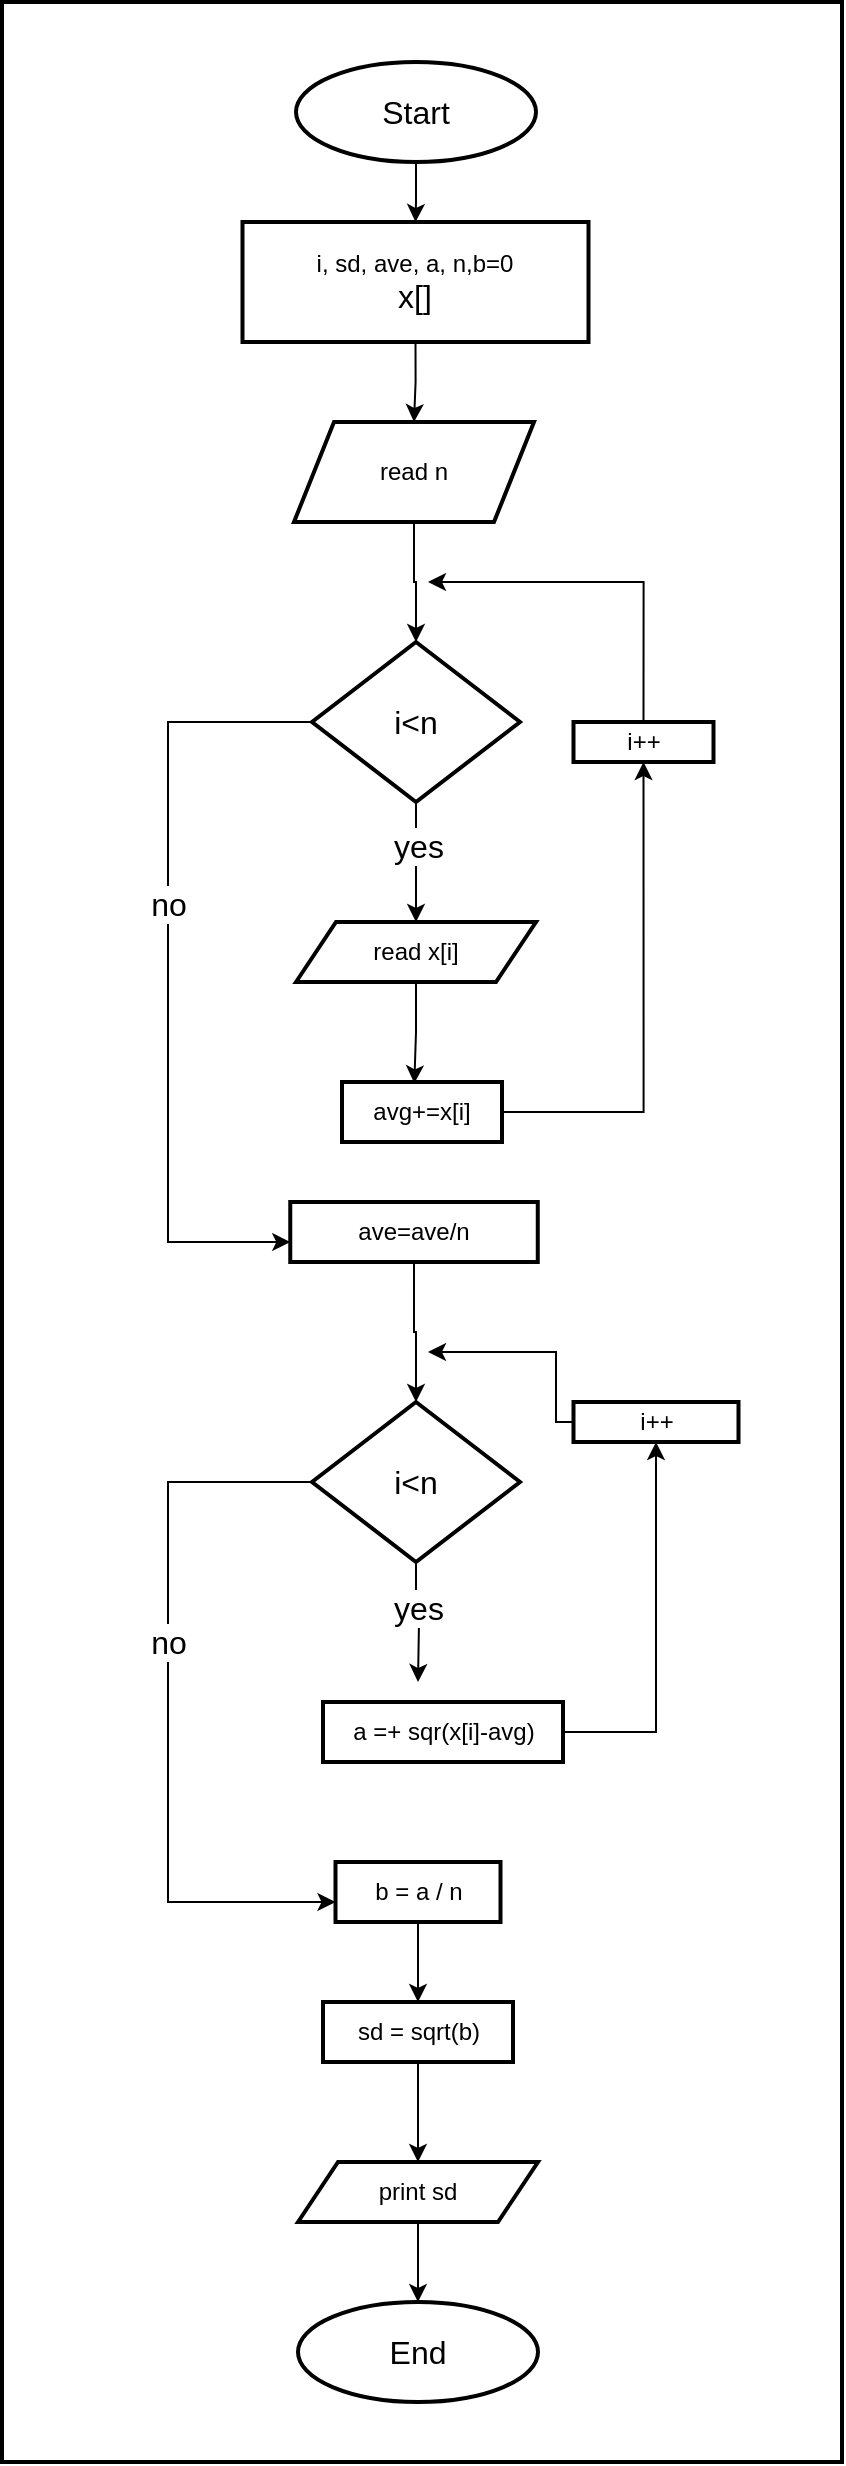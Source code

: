 <mxfile version="20.8.23" type="device"><diagram name="Page-1" id="atzYAzcM3_QzNOV6T3y3"><mxGraphModel dx="600" dy="1478" grid="1" gridSize="10" guides="1" tooltips="1" connect="1" arrows="1" fold="1" page="1" pageScale="1" pageWidth="827" pageHeight="1169" math="0" shadow="0"><root><mxCell id="0"/><mxCell id="1" parent="0"/><mxCell id="oMruXI8ejN_fq3d-22yW-94" value="" style="rounded=0;whiteSpace=wrap;html=1;strokeWidth=2;" vertex="1" parent="1"><mxGeometry x="207" width="420" height="1230" as="geometry"/></mxCell><mxCell id="oMruXI8ejN_fq3d-22yW-4" value="" style="edgeStyle=orthogonalEdgeStyle;rounded=0;orthogonalLoop=1;jettySize=auto;html=1;fontSize=16;entryX=0.5;entryY=0;entryDx=0;entryDy=0;" edge="1" parent="1" source="oMruXI8ejN_fq3d-22yW-1" target="oMruXI8ejN_fq3d-22yW-93"><mxGeometry relative="1" as="geometry"><mxPoint x="414" y="110" as="targetPoint"/></mxGeometry></mxCell><mxCell id="oMruXI8ejN_fq3d-22yW-1" value="Start" style="ellipse;whiteSpace=wrap;html=1;strokeWidth=2;fontStyle=0;fontSize=16;" vertex="1" parent="1"><mxGeometry x="354" y="30" width="120" height="50" as="geometry"/></mxCell><mxCell id="oMruXI8ejN_fq3d-22yW-6" value="" style="edgeStyle=orthogonalEdgeStyle;rounded=0;orthogonalLoop=1;jettySize=auto;html=1;fontSize=16;entryX=0.5;entryY=0;entryDx=0;entryDy=0;exitX=0.5;exitY=1;exitDx=0;exitDy=0;" edge="1" parent="1" source="oMruXI8ejN_fq3d-22yW-93" target="oMruXI8ejN_fq3d-22yW-91"><mxGeometry relative="1" as="geometry"><mxPoint x="414" y="170" as="sourcePoint"/><mxPoint x="414" y="200" as="targetPoint"/></mxGeometry></mxCell><mxCell id="oMruXI8ejN_fq3d-22yW-8" value="" style="edgeStyle=orthogonalEdgeStyle;rounded=0;orthogonalLoop=1;jettySize=auto;html=1;fontSize=16;exitX=0.5;exitY=1;exitDx=0;exitDy=0;" edge="1" parent="1" source="oMruXI8ejN_fq3d-22yW-91" target="oMruXI8ejN_fq3d-22yW-7"><mxGeometry relative="1" as="geometry"><mxPoint x="414" y="260.0" as="sourcePoint"/></mxGeometry></mxCell><mxCell id="oMruXI8ejN_fq3d-22yW-17" value="" style="edgeStyle=orthogonalEdgeStyle;rounded=0;orthogonalLoop=1;jettySize=auto;html=1;fontSize=16;entryX=0.5;entryY=0;entryDx=0;entryDy=0;" edge="1" parent="1" source="oMruXI8ejN_fq3d-22yW-7" target="oMruXI8ejN_fq3d-22yW-88"><mxGeometry relative="1" as="geometry"><mxPoint x="414" y="450" as="targetPoint"/></mxGeometry></mxCell><mxCell id="oMruXI8ejN_fq3d-22yW-19" value="yes" style="edgeLabel;html=1;align=center;verticalAlign=middle;resizable=0;points=[];fontSize=16;" vertex="1" connectable="0" parent="oMruXI8ejN_fq3d-22yW-17"><mxGeometry x="-0.262" y="1" relative="1" as="geometry"><mxPoint as="offset"/></mxGeometry></mxCell><mxCell id="oMruXI8ejN_fq3d-22yW-32" style="edgeStyle=orthogonalEdgeStyle;rounded=0;orthogonalLoop=1;jettySize=auto;html=1;fontSize=16;" edge="1" parent="1" source="oMruXI8ejN_fq3d-22yW-7" target="oMruXI8ejN_fq3d-22yW-84"><mxGeometry relative="1" as="geometry"><mxPoint x="364" y="620" as="targetPoint"/><Array as="points"><mxPoint x="290" y="360"/><mxPoint x="290" y="620"/></Array></mxGeometry></mxCell><mxCell id="oMruXI8ejN_fq3d-22yW-33" value="no" style="edgeLabel;html=1;align=center;verticalAlign=middle;resizable=0;points=[];fontSize=16;" vertex="1" connectable="0" parent="oMruXI8ejN_fq3d-22yW-32"><mxGeometry x="-0.172" relative="1" as="geometry"><mxPoint as="offset"/></mxGeometry></mxCell><mxCell id="oMruXI8ejN_fq3d-22yW-7" value="i&amp;lt;n" style="rhombus;whiteSpace=wrap;html=1;strokeWidth=2;fontSize=16;" vertex="1" parent="1"><mxGeometry x="362" y="320" width="104" height="80" as="geometry"/></mxCell><mxCell id="oMruXI8ejN_fq3d-22yW-22" value="" style="edgeStyle=orthogonalEdgeStyle;rounded=0;orthogonalLoop=1;jettySize=auto;html=1;fontSize=16;entryX=0.452;entryY=0.022;entryDx=0;entryDy=0;exitX=0.5;exitY=1;exitDx=0;exitDy=0;entryPerimeter=0;" edge="1" parent="1" source="oMruXI8ejN_fq3d-22yW-88" target="oMruXI8ejN_fq3d-22yW-85"><mxGeometry relative="1" as="geometry"><mxPoint x="414" y="490" as="sourcePoint"/><mxPoint x="414" y="530" as="targetPoint"/></mxGeometry></mxCell><mxCell id="oMruXI8ejN_fq3d-22yW-50" value="" style="edgeStyle=orthogonalEdgeStyle;rounded=0;orthogonalLoop=1;jettySize=auto;html=1;fontSize=16;exitX=0.5;exitY=1;exitDx=0;exitDy=0;" edge="1" parent="1" target="oMruXI8ejN_fq3d-22yW-55" source="oMruXI8ejN_fq3d-22yW-84"><mxGeometry relative="1" as="geometry"><mxPoint x="414" y="640" as="sourcePoint"/></mxGeometry></mxCell><mxCell id="oMruXI8ejN_fq3d-22yW-51" value="" style="edgeStyle=orthogonalEdgeStyle;rounded=0;orthogonalLoop=1;jettySize=auto;html=1;fontSize=16;entryX=0.5;entryY=0;entryDx=0;entryDy=0;" edge="1" parent="1" source="oMruXI8ejN_fq3d-22yW-55"><mxGeometry relative="1" as="geometry"><mxPoint x="415" y="840" as="targetPoint"/></mxGeometry></mxCell><mxCell id="oMruXI8ejN_fq3d-22yW-52" value="yes" style="edgeLabel;html=1;align=center;verticalAlign=middle;resizable=0;points=[];fontSize=16;" vertex="1" connectable="0" parent="oMruXI8ejN_fq3d-22yW-51"><mxGeometry x="-0.262" y="1" relative="1" as="geometry"><mxPoint as="offset"/></mxGeometry></mxCell><mxCell id="oMruXI8ejN_fq3d-22yW-53" style="edgeStyle=orthogonalEdgeStyle;rounded=0;orthogonalLoop=1;jettySize=auto;html=1;fontSize=16;" edge="1" parent="1" source="oMruXI8ejN_fq3d-22yW-55" target="oMruXI8ejN_fq3d-22yW-80"><mxGeometry relative="1" as="geometry"><mxPoint x="365" y="950" as="targetPoint"/><Array as="points"><mxPoint x="290" y="740"/><mxPoint x="290" y="950"/></Array></mxGeometry></mxCell><mxCell id="oMruXI8ejN_fq3d-22yW-54" value="no" style="edgeLabel;html=1;align=center;verticalAlign=middle;resizable=0;points=[];fontSize=16;" vertex="1" connectable="0" parent="oMruXI8ejN_fq3d-22yW-53"><mxGeometry x="-0.172" relative="1" as="geometry"><mxPoint as="offset"/></mxGeometry></mxCell><mxCell id="oMruXI8ejN_fq3d-22yW-55" value="i&amp;lt;n" style="rhombus;whiteSpace=wrap;html=1;strokeWidth=2;fontSize=16;" vertex="1" parent="1"><mxGeometry x="362" y="700" width="104" height="80" as="geometry"/></mxCell><mxCell id="oMruXI8ejN_fq3d-22yW-65" style="edgeStyle=orthogonalEdgeStyle;rounded=0;orthogonalLoop=1;jettySize=auto;html=1;exitX=0;exitY=0.5;exitDx=0;exitDy=0;" edge="1" parent="1" source="oMruXI8ejN_fq3d-22yW-83"><mxGeometry relative="1" as="geometry"><mxPoint x="420" y="675" as="targetPoint"/><mxPoint x="484" y="715" as="sourcePoint"/><Array as="points"><mxPoint x="484" y="710"/><mxPoint x="484" y="675"/></Array></mxGeometry></mxCell><mxCell id="oMruXI8ejN_fq3d-22yW-79" style="edgeStyle=orthogonalEdgeStyle;rounded=0;orthogonalLoop=1;jettySize=auto;html=1;exitX=0.5;exitY=1;exitDx=0;exitDy=0;entryX=0.5;entryY=0;entryDx=0;entryDy=0;" edge="1" parent="1" source="oMruXI8ejN_fq3d-22yW-80" target="oMruXI8ejN_fq3d-22yW-78"><mxGeometry relative="1" as="geometry"><mxPoint x="415" y="970" as="sourcePoint"/></mxGeometry></mxCell><mxCell id="oMruXI8ejN_fq3d-22yW-76" style="edgeStyle=orthogonalEdgeStyle;rounded=0;orthogonalLoop=1;jettySize=auto;html=1;exitX=0.5;exitY=1;exitDx=0;exitDy=0;entryX=0.5;entryY=0;entryDx=0;entryDy=0;" edge="1" parent="1" source="oMruXI8ejN_fq3d-22yW-78" target="oMruXI8ejN_fq3d-22yW-74"><mxGeometry relative="1" as="geometry"><mxPoint x="415" y="1050" as="sourcePoint"/></mxGeometry></mxCell><mxCell id="oMruXI8ejN_fq3d-22yW-70" style="edgeStyle=orthogonalEdgeStyle;rounded=0;orthogonalLoop=1;jettySize=auto;html=1;exitX=0.5;exitY=1;exitDx=0;exitDy=0;" edge="1" parent="1"><mxGeometry relative="1" as="geometry"><mxPoint x="415" y="1110" as="sourcePoint"/><mxPoint x="415" y="1110" as="targetPoint"/></mxGeometry></mxCell><mxCell id="oMruXI8ejN_fq3d-22yW-71" value="End" style="ellipse;whiteSpace=wrap;html=1;strokeWidth=2;fontStyle=0;fontSize=16;" vertex="1" parent="1"><mxGeometry x="355" y="1150" width="120" height="50" as="geometry"/></mxCell><mxCell id="oMruXI8ejN_fq3d-22yW-77" style="edgeStyle=orthogonalEdgeStyle;rounded=0;orthogonalLoop=1;jettySize=auto;html=1;exitX=0.5;exitY=1;exitDx=0;exitDy=0;entryX=0.5;entryY=0;entryDx=0;entryDy=0;" edge="1" parent="1" source="oMruXI8ejN_fq3d-22yW-74" target="oMruXI8ejN_fq3d-22yW-71"><mxGeometry relative="1" as="geometry"/></mxCell><mxCell id="oMruXI8ejN_fq3d-22yW-74" value="print sd" style="shape=parallelogram;perimeter=parallelogramPerimeter;whiteSpace=wrap;html=1;fixedSize=1;strokeWidth=2;" vertex="1" parent="1"><mxGeometry x="355" y="1080" width="120" height="30" as="geometry"/></mxCell><mxCell id="oMruXI8ejN_fq3d-22yW-78" value="sd = sqrt(b)" style="rounded=0;whiteSpace=wrap;html=1;strokeWidth=2;" vertex="1" parent="1"><mxGeometry x="367.5" y="1000" width="95" height="30" as="geometry"/></mxCell><mxCell id="oMruXI8ejN_fq3d-22yW-80" value="b = a / n" style="rounded=0;whiteSpace=wrap;html=1;strokeWidth=2;" vertex="1" parent="1"><mxGeometry x="373.75" y="930" width="82.5" height="30" as="geometry"/></mxCell><mxCell id="oMruXI8ejN_fq3d-22yW-82" style="edgeStyle=orthogonalEdgeStyle;rounded=0;orthogonalLoop=1;jettySize=auto;html=1;entryX=0.5;entryY=1;entryDx=0;entryDy=0;" edge="1" parent="1" source="oMruXI8ejN_fq3d-22yW-81" target="oMruXI8ejN_fq3d-22yW-83"><mxGeometry relative="1" as="geometry"><mxPoint x="534" y="730" as="targetPoint"/><Array as="points"><mxPoint x="534" y="865"/></Array></mxGeometry></mxCell><mxCell id="oMruXI8ejN_fq3d-22yW-81" value="a =+ sqr(x[i]-avg)" style="rounded=0;whiteSpace=wrap;html=1;strokeWidth=2;" vertex="1" parent="1"><mxGeometry x="367.5" y="850" width="120" height="30" as="geometry"/></mxCell><mxCell id="oMruXI8ejN_fq3d-22yW-83" value="i++" style="rounded=0;whiteSpace=wrap;html=1;strokeWidth=2;" vertex="1" parent="1"><mxGeometry x="492.75" y="700" width="82.5" height="20" as="geometry"/></mxCell><mxCell id="oMruXI8ejN_fq3d-22yW-84" value="ave=ave/n" style="rounded=0;whiteSpace=wrap;html=1;strokeWidth=2;" vertex="1" parent="1"><mxGeometry x="351.13" y="600" width="123.75" height="30" as="geometry"/></mxCell><mxCell id="oMruXI8ejN_fq3d-22yW-87" style="edgeStyle=orthogonalEdgeStyle;rounded=0;orthogonalLoop=1;jettySize=auto;html=1;exitX=1;exitY=0.5;exitDx=0;exitDy=0;entryX=0.5;entryY=1;entryDx=0;entryDy=0;" edge="1" parent="1" source="oMruXI8ejN_fq3d-22yW-85" target="oMruXI8ejN_fq3d-22yW-89"><mxGeometry relative="1" as="geometry"><mxPoint x="530.04" y="380" as="targetPoint"/></mxGeometry></mxCell><mxCell id="oMruXI8ejN_fq3d-22yW-85" value="avg+=x[i]" style="rounded=0;whiteSpace=wrap;html=1;strokeWidth=2;" vertex="1" parent="1"><mxGeometry x="377" y="540" width="80" height="30" as="geometry"/></mxCell><mxCell id="oMruXI8ejN_fq3d-22yW-88" value="read x[i]" style="shape=parallelogram;perimeter=parallelogramPerimeter;whiteSpace=wrap;html=1;fixedSize=1;strokeWidth=2;" vertex="1" parent="1"><mxGeometry x="354" y="460" width="120" height="30" as="geometry"/></mxCell><mxCell id="oMruXI8ejN_fq3d-22yW-90" style="edgeStyle=orthogonalEdgeStyle;rounded=0;orthogonalLoop=1;jettySize=auto;html=1;exitX=0.5;exitY=0;exitDx=0;exitDy=0;" edge="1" parent="1" source="oMruXI8ejN_fq3d-22yW-89"><mxGeometry relative="1" as="geometry"><mxPoint x="420" y="290" as="targetPoint"/><Array as="points"><mxPoint x="528" y="290"/></Array></mxGeometry></mxCell><mxCell id="oMruXI8ejN_fq3d-22yW-89" value="i++" style="rounded=0;whiteSpace=wrap;html=1;strokeWidth=2;" vertex="1" parent="1"><mxGeometry x="492.75" y="360" width="70" height="20" as="geometry"/></mxCell><mxCell id="oMruXI8ejN_fq3d-22yW-91" value="read n" style="shape=parallelogram;perimeter=parallelogramPerimeter;whiteSpace=wrap;html=1;fixedSize=1;strokeWidth=2;" vertex="1" parent="1"><mxGeometry x="353" y="210" width="120" height="50" as="geometry"/></mxCell><mxCell id="oMruXI8ejN_fq3d-22yW-93" value="i, sd, ave, a, n,b=0&lt;br style=&quot;border-color: var(--border-color); font-size: 16px;&quot;&gt;&lt;span style=&quot;font-size: 16px;&quot;&gt;x[]&lt;/span&gt;" style="rounded=0;whiteSpace=wrap;html=1;strokeWidth=2;" vertex="1" parent="1"><mxGeometry x="327.25" y="110" width="173" height="60" as="geometry"/></mxCell></root></mxGraphModel></diagram></mxfile>